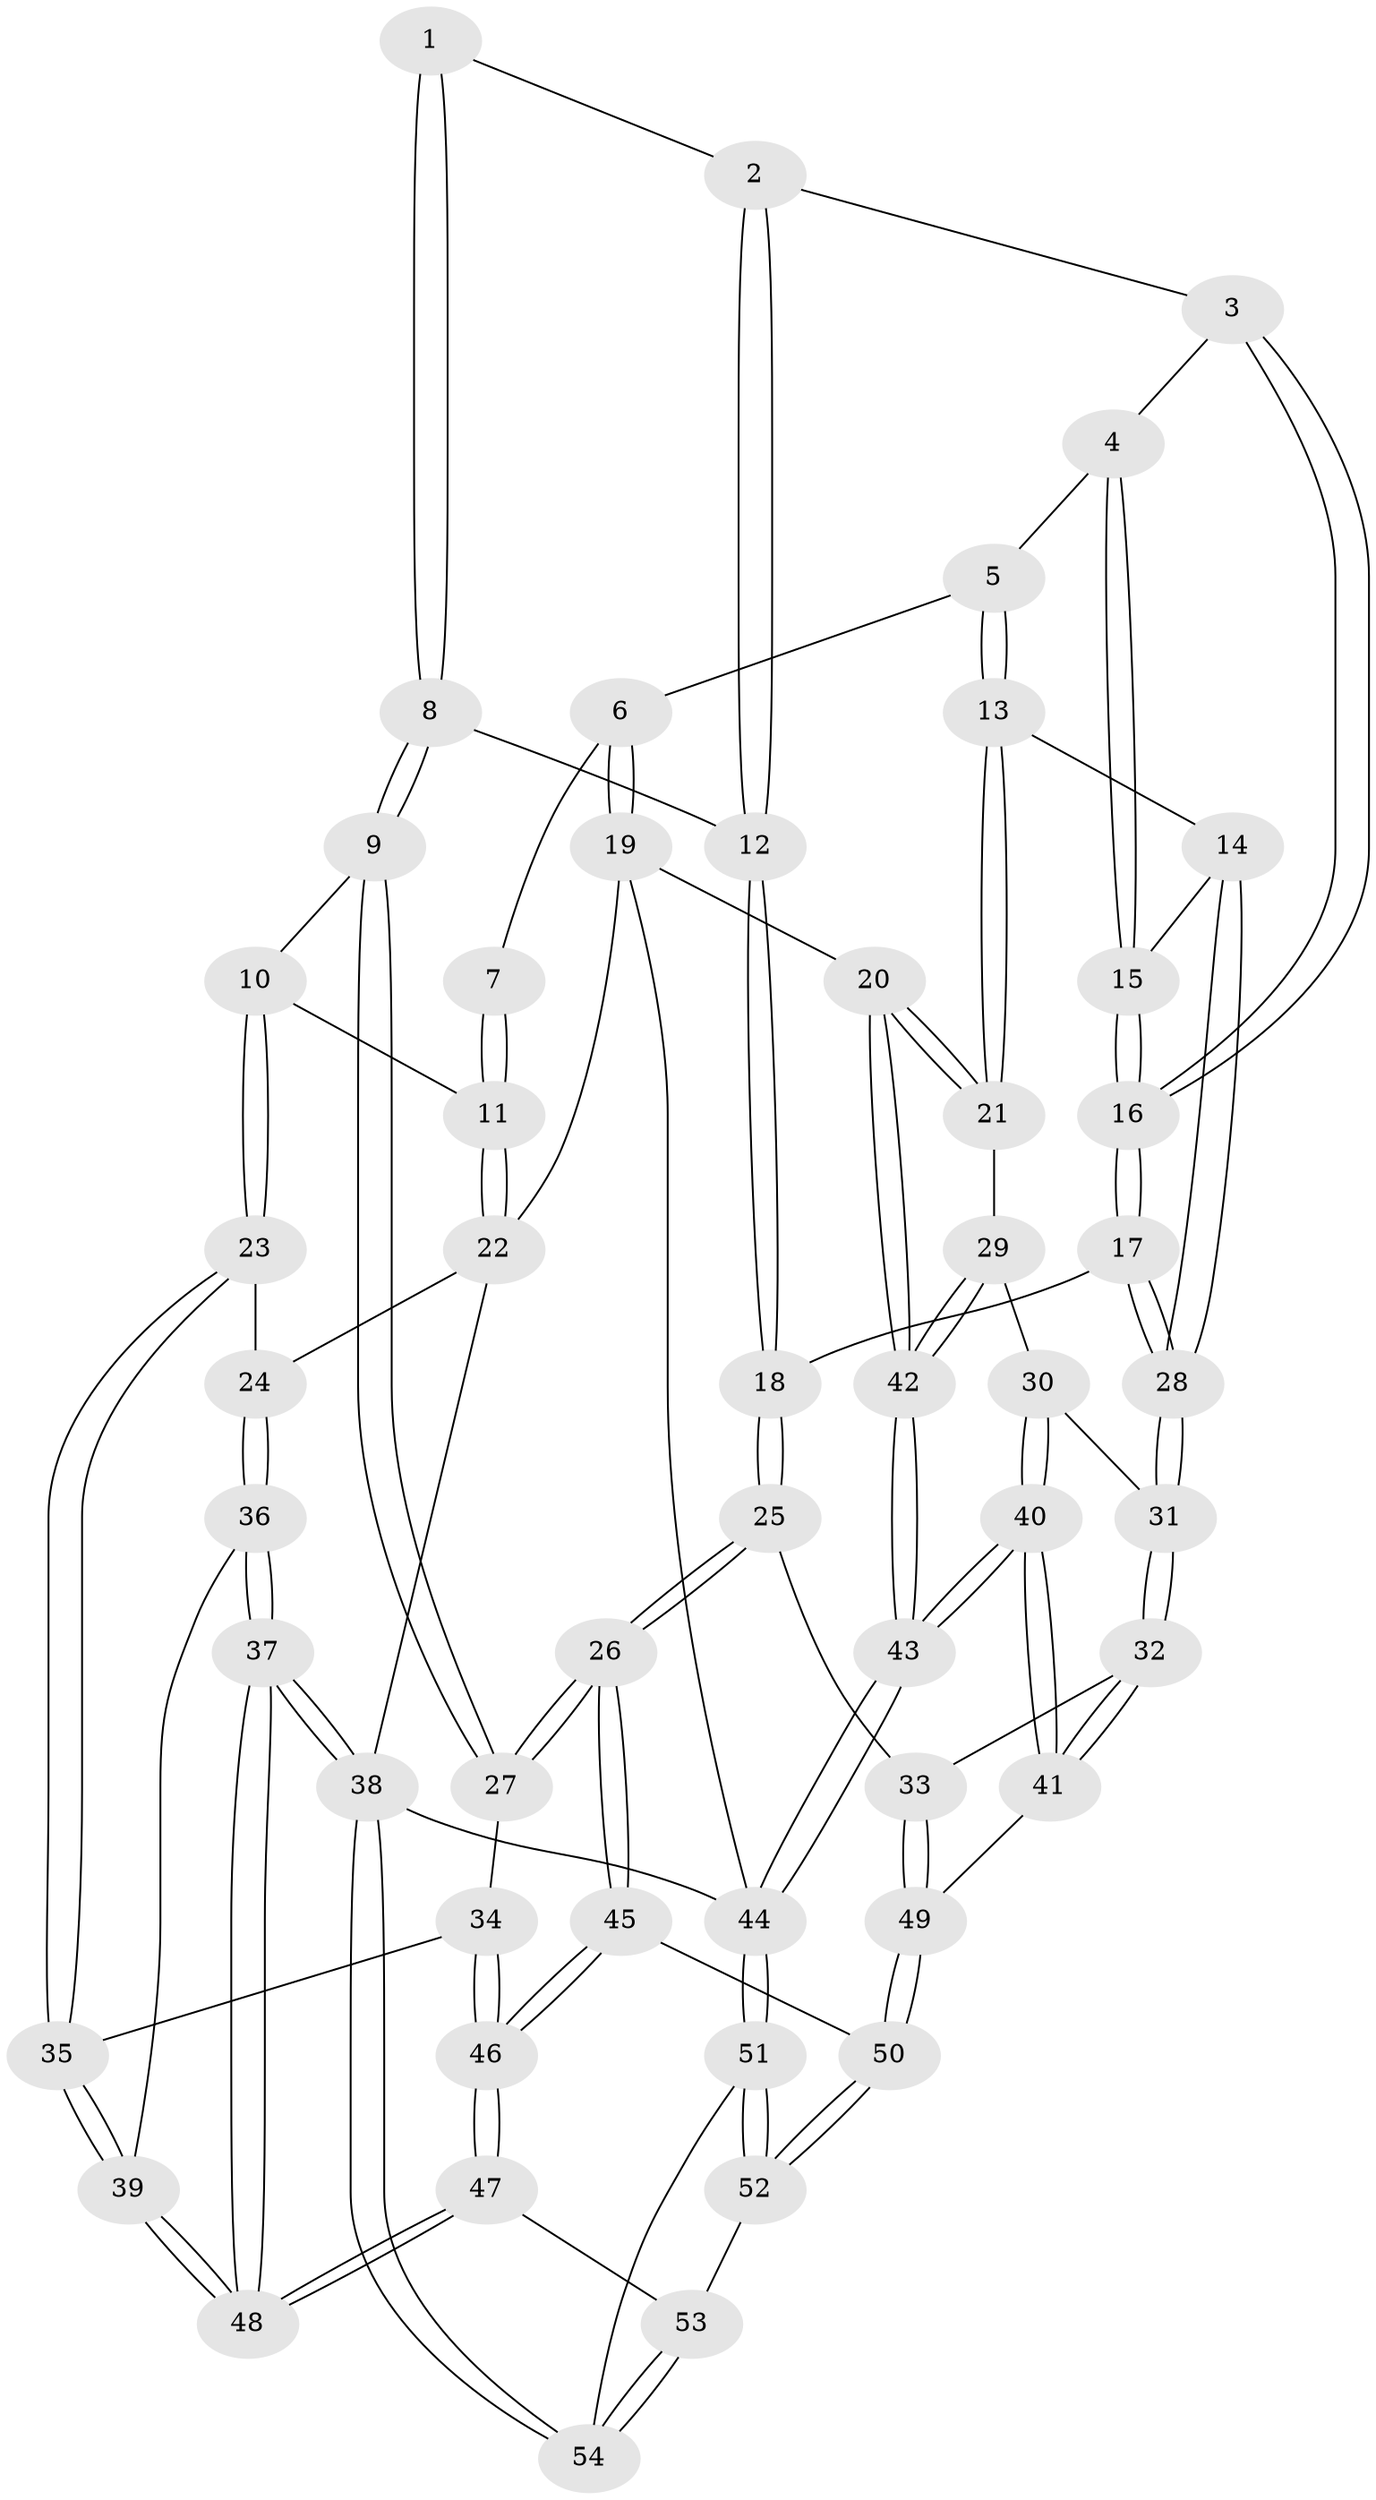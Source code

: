 // coarse degree distribution, {3: 0.0625, 4: 0.53125, 5: 0.25, 6: 0.15625}
// Generated by graph-tools (version 1.1) at 2025/52/02/27/25 19:52:40]
// undirected, 54 vertices, 132 edges
graph export_dot {
graph [start="1"]
  node [color=gray90,style=filled];
  1 [pos="+0.6427141810042192+0"];
  2 [pos="+0.670868956566917+0.039732737836962524"];
  3 [pos="+0.7323925513760203+0.0713299539517805"];
  4 [pos="+0.7937913783210228+0.04838112370860531"];
  5 [pos="+0.8985914210655462+0"];
  6 [pos="+1+0"];
  7 [pos="+0.5509455807218667+0"];
  8 [pos="+0.5654120386257645+0.12201347918123573"];
  9 [pos="+0.4151645946965704+0.1658337334441734"];
  10 [pos="+0.3512849550932864+0"];
  11 [pos="+0.2980713866755511+0"];
  12 [pos="+0.6441473651654399+0.1391872465996202"];
  13 [pos="+0.8731415983515064+0.15684187160720925"];
  14 [pos="+0.8362917853214621+0.16087426845174746"];
  15 [pos="+0.8035472784529012+0.15811508763548465"];
  16 [pos="+0.7542047270504276+0.16446972300104426"];
  17 [pos="+0.7030225978378225+0.2195295940050457"];
  18 [pos="+0.6763055491555521+0.22418713702273482"];
  19 [pos="+1+0"];
  20 [pos="+1+0"];
  21 [pos="+0.8760409074339414+0.16016441283353944"];
  22 [pos="+0+0"];
  23 [pos="+0.17070999604340986+0.2541678205578159"];
  24 [pos="+0+0"];
  25 [pos="+0.5841529236584025+0.3083946461526199"];
  26 [pos="+0.5196033530153044+0.32122053809074486"];
  27 [pos="+0.4159796577297652+0.2218226722752186"];
  28 [pos="+0.7897913693391426+0.28287421230108356"];
  29 [pos="+0.9406251770625417+0.26587695599936223"];
  30 [pos="+0.8570525592450996+0.30244614374135825"];
  31 [pos="+0.8012465500239512+0.2953035026940695"];
  32 [pos="+0.7578174314591196+0.3560260592686153"];
  33 [pos="+0.6118038966613047+0.3264151764138623"];
  34 [pos="+0.28722887530456703+0.2908254714426316"];
  35 [pos="+0.19751308325651362+0.293066313755766"];
  36 [pos="+0+0.10058019440265147"];
  37 [pos="+0+1"];
  38 [pos="+0+1"];
  39 [pos="+0.11878266384647428+0.40020713962751775"];
  40 [pos="+0.8295751508945507+0.5360960748504855"];
  41 [pos="+0.7893414723095931+0.5190580453339576"];
  42 [pos="+1+0.3471506975685036"];
  43 [pos="+1+0.8696325826524041"];
  44 [pos="+1+1"];
  45 [pos="+0.496843255418552+0.4825999350823743"];
  46 [pos="+0.3254244737038523+0.5662959139979149"];
  47 [pos="+0.04546446396813748+0.8639410739328255"];
  48 [pos="+0+0.9112161853929273"];
  49 [pos="+0.7670179097344094+0.5169466872436943"];
  50 [pos="+0.5854956276379996+0.558327105520969"];
  51 [pos="+1+1"];
  52 [pos="+0.586786536710067+0.7751593377053678"];
  53 [pos="+0.11135853084885751+0.8565460501732468"];
  54 [pos="+0.8806333448412702+1"];
  1 -- 2;
  1 -- 8;
  1 -- 8;
  2 -- 3;
  2 -- 12;
  2 -- 12;
  3 -- 4;
  3 -- 16;
  3 -- 16;
  4 -- 5;
  4 -- 15;
  4 -- 15;
  5 -- 6;
  5 -- 13;
  5 -- 13;
  6 -- 7;
  6 -- 19;
  6 -- 19;
  7 -- 11;
  7 -- 11;
  8 -- 9;
  8 -- 9;
  8 -- 12;
  9 -- 10;
  9 -- 27;
  9 -- 27;
  10 -- 11;
  10 -- 23;
  10 -- 23;
  11 -- 22;
  11 -- 22;
  12 -- 18;
  12 -- 18;
  13 -- 14;
  13 -- 21;
  13 -- 21;
  14 -- 15;
  14 -- 28;
  14 -- 28;
  15 -- 16;
  15 -- 16;
  16 -- 17;
  16 -- 17;
  17 -- 18;
  17 -- 28;
  17 -- 28;
  18 -- 25;
  18 -- 25;
  19 -- 20;
  19 -- 22;
  19 -- 44;
  20 -- 21;
  20 -- 21;
  20 -- 42;
  20 -- 42;
  21 -- 29;
  22 -- 24;
  22 -- 38;
  23 -- 24;
  23 -- 35;
  23 -- 35;
  24 -- 36;
  24 -- 36;
  25 -- 26;
  25 -- 26;
  25 -- 33;
  26 -- 27;
  26 -- 27;
  26 -- 45;
  26 -- 45;
  27 -- 34;
  28 -- 31;
  28 -- 31;
  29 -- 30;
  29 -- 42;
  29 -- 42;
  30 -- 31;
  30 -- 40;
  30 -- 40;
  31 -- 32;
  31 -- 32;
  32 -- 33;
  32 -- 41;
  32 -- 41;
  33 -- 49;
  33 -- 49;
  34 -- 35;
  34 -- 46;
  34 -- 46;
  35 -- 39;
  35 -- 39;
  36 -- 37;
  36 -- 37;
  36 -- 39;
  37 -- 38;
  37 -- 38;
  37 -- 48;
  37 -- 48;
  38 -- 54;
  38 -- 54;
  38 -- 44;
  39 -- 48;
  39 -- 48;
  40 -- 41;
  40 -- 41;
  40 -- 43;
  40 -- 43;
  41 -- 49;
  42 -- 43;
  42 -- 43;
  43 -- 44;
  43 -- 44;
  44 -- 51;
  44 -- 51;
  45 -- 46;
  45 -- 46;
  45 -- 50;
  46 -- 47;
  46 -- 47;
  47 -- 48;
  47 -- 48;
  47 -- 53;
  49 -- 50;
  49 -- 50;
  50 -- 52;
  50 -- 52;
  51 -- 52;
  51 -- 52;
  51 -- 54;
  52 -- 53;
  53 -- 54;
  53 -- 54;
}
